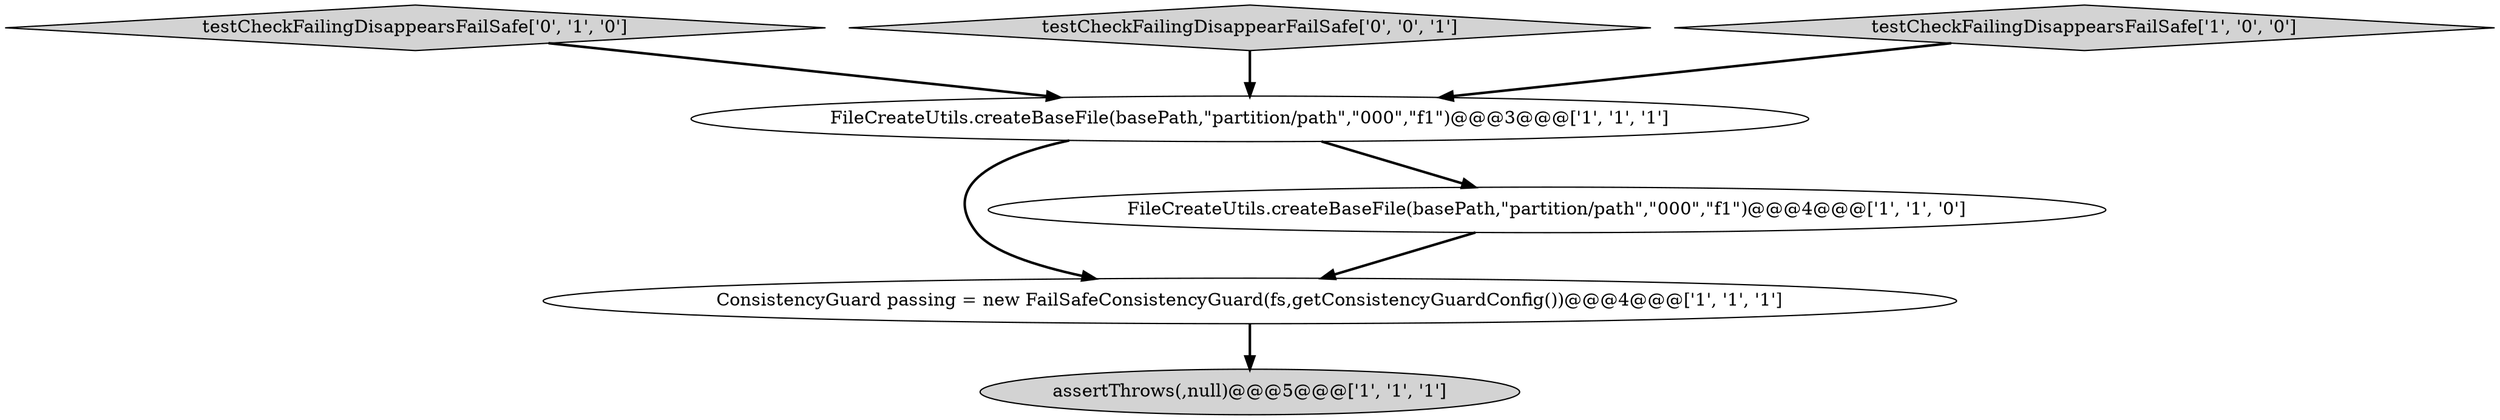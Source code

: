 digraph {
2 [style = filled, label = "assertThrows(,null)@@@5@@@['1', '1', '1']", fillcolor = lightgray, shape = ellipse image = "AAA0AAABBB1BBB"];
0 [style = filled, label = "ConsistencyGuard passing = new FailSafeConsistencyGuard(fs,getConsistencyGuardConfig())@@@4@@@['1', '1', '1']", fillcolor = white, shape = ellipse image = "AAA0AAABBB1BBB"];
5 [style = filled, label = "testCheckFailingDisappearsFailSafe['0', '1', '0']", fillcolor = lightgray, shape = diamond image = "AAA0AAABBB2BBB"];
6 [style = filled, label = "testCheckFailingDisappearFailSafe['0', '0', '1']", fillcolor = lightgray, shape = diamond image = "AAA0AAABBB3BBB"];
4 [style = filled, label = "FileCreateUtils.createBaseFile(basePath,\"partition/path\",\"000\",\"f1\")@@@4@@@['1', '1', '0']", fillcolor = white, shape = ellipse image = "AAA0AAABBB1BBB"];
3 [style = filled, label = "FileCreateUtils.createBaseFile(basePath,\"partition/path\",\"000\",\"f1\")@@@3@@@['1', '1', '1']", fillcolor = white, shape = ellipse image = "AAA0AAABBB1BBB"];
1 [style = filled, label = "testCheckFailingDisappearsFailSafe['1', '0', '0']", fillcolor = lightgray, shape = diamond image = "AAA0AAABBB1BBB"];
5->3 [style = bold, label=""];
1->3 [style = bold, label=""];
0->2 [style = bold, label=""];
3->0 [style = bold, label=""];
6->3 [style = bold, label=""];
3->4 [style = bold, label=""];
4->0 [style = bold, label=""];
}
